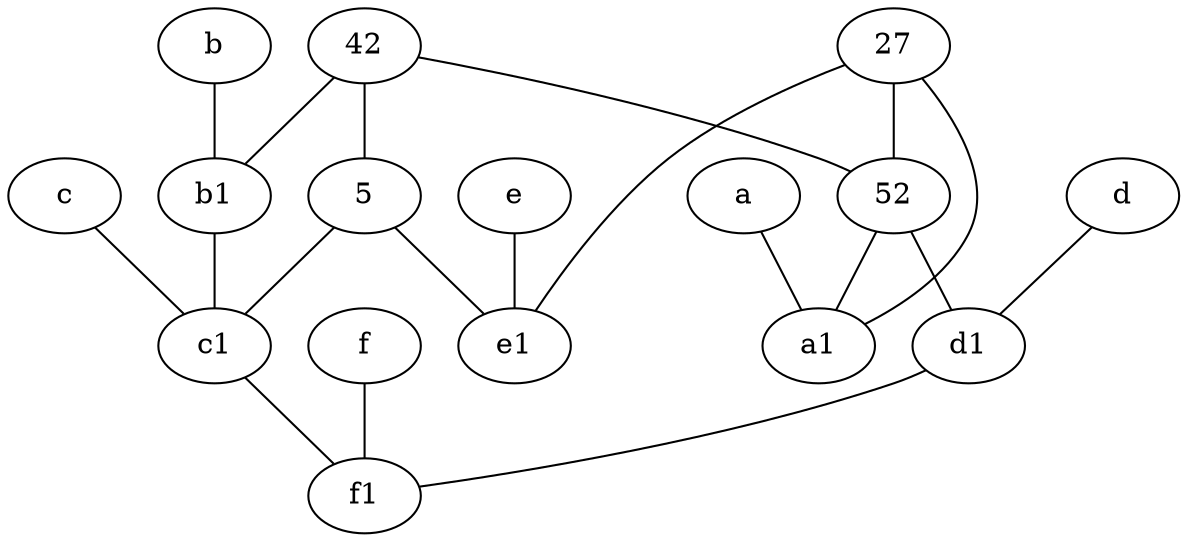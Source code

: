 graph {
	node [labelfontsize=50]
	f [labelfontsize=50 pos="3,9!"]
	b [labelfontsize=50 pos="10,4!"]
	27 [labelfontsize=50]
	f1 [labelfontsize=50 pos="3,8!"]
	e1 [labelfontsize=50 pos="7,7!"]
	5 [labelfontsize=50]
	d1 [labelfontsize=50 pos="3,5!"]
	c [labelfontsize=50 pos="4.5,2!"]
	d [labelfontsize=50 pos="2,5!"]
	52 [labelfontsize=50]
	a1 [labelfontsize=50 pos="8,3!"]
	c1 [labelfontsize=50 pos="4.5,3!"]
	e [labelfontsize=50 pos="7,9!"]
	a [labelfontsize=50 pos="8,2!"]
	b1 [labelfontsize=50 pos="9,4!"]
	42 [labelfontsize=50]
	5 -- e1
	c1 -- f1
	b -- b1
	f -- f1
	42 -- 5
	42 -- b1
	52 -- d1
	e -- e1
	52 -- a1
	b1 -- c1
	27 -- e1
	5 -- c1
	27 -- 52
	42 -- 52
	c -- c1
	d1 -- f1
	d -- d1
	a -- a1
	27 -- a1
}
